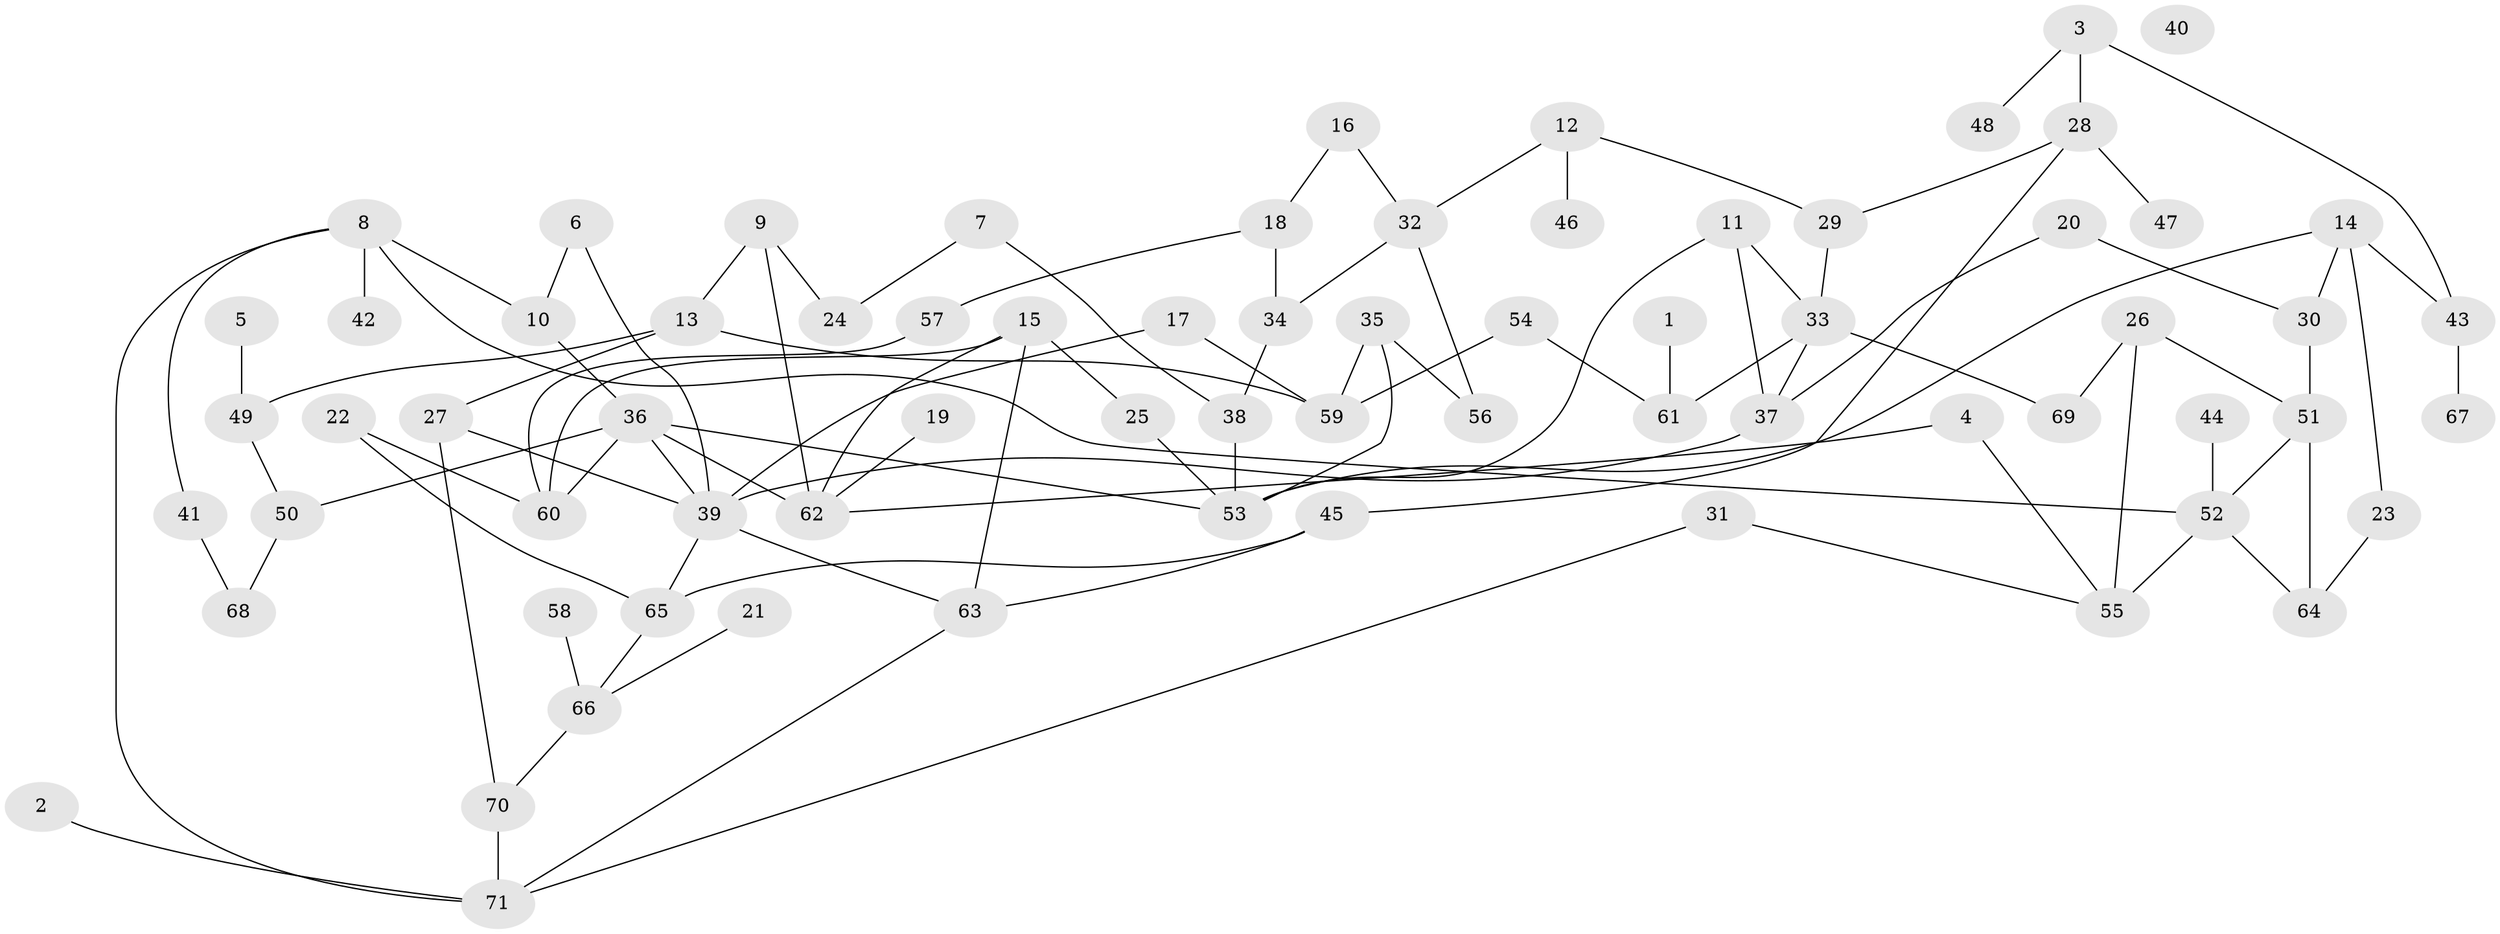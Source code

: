 // Generated by graph-tools (version 1.1) at 2025/49/03/09/25 03:49:05]
// undirected, 71 vertices, 101 edges
graph export_dot {
graph [start="1"]
  node [color=gray90,style=filled];
  1;
  2;
  3;
  4;
  5;
  6;
  7;
  8;
  9;
  10;
  11;
  12;
  13;
  14;
  15;
  16;
  17;
  18;
  19;
  20;
  21;
  22;
  23;
  24;
  25;
  26;
  27;
  28;
  29;
  30;
  31;
  32;
  33;
  34;
  35;
  36;
  37;
  38;
  39;
  40;
  41;
  42;
  43;
  44;
  45;
  46;
  47;
  48;
  49;
  50;
  51;
  52;
  53;
  54;
  55;
  56;
  57;
  58;
  59;
  60;
  61;
  62;
  63;
  64;
  65;
  66;
  67;
  68;
  69;
  70;
  71;
  1 -- 61;
  2 -- 71;
  3 -- 28;
  3 -- 43;
  3 -- 48;
  4 -- 55;
  4 -- 62;
  5 -- 49;
  6 -- 10;
  6 -- 39;
  7 -- 24;
  7 -- 38;
  8 -- 10;
  8 -- 41;
  8 -- 42;
  8 -- 52;
  8 -- 71;
  9 -- 13;
  9 -- 24;
  9 -- 62;
  10 -- 36;
  11 -- 33;
  11 -- 37;
  11 -- 53;
  12 -- 29;
  12 -- 32;
  12 -- 46;
  13 -- 27;
  13 -- 49;
  13 -- 59;
  14 -- 23;
  14 -- 30;
  14 -- 43;
  14 -- 53;
  15 -- 25;
  15 -- 60;
  15 -- 62;
  15 -- 63;
  16 -- 18;
  16 -- 32;
  17 -- 39;
  17 -- 59;
  18 -- 34;
  18 -- 57;
  19 -- 62;
  20 -- 30;
  20 -- 37;
  21 -- 66;
  22 -- 60;
  22 -- 65;
  23 -- 64;
  25 -- 53;
  26 -- 51;
  26 -- 55;
  26 -- 69;
  27 -- 39;
  27 -- 70;
  28 -- 29;
  28 -- 45;
  28 -- 47;
  29 -- 33;
  30 -- 51;
  31 -- 55;
  31 -- 71;
  32 -- 34;
  32 -- 56;
  33 -- 37;
  33 -- 61;
  33 -- 69;
  34 -- 38;
  35 -- 53;
  35 -- 56;
  35 -- 59;
  36 -- 39;
  36 -- 50;
  36 -- 53;
  36 -- 60;
  36 -- 62;
  37 -- 39;
  38 -- 53;
  39 -- 63;
  39 -- 65;
  41 -- 68;
  43 -- 67;
  44 -- 52;
  45 -- 63;
  45 -- 65;
  49 -- 50;
  50 -- 68;
  51 -- 52;
  51 -- 64;
  52 -- 55;
  52 -- 64;
  54 -- 59;
  54 -- 61;
  57 -- 60;
  58 -- 66;
  63 -- 71;
  65 -- 66;
  66 -- 70;
  70 -- 71;
}
